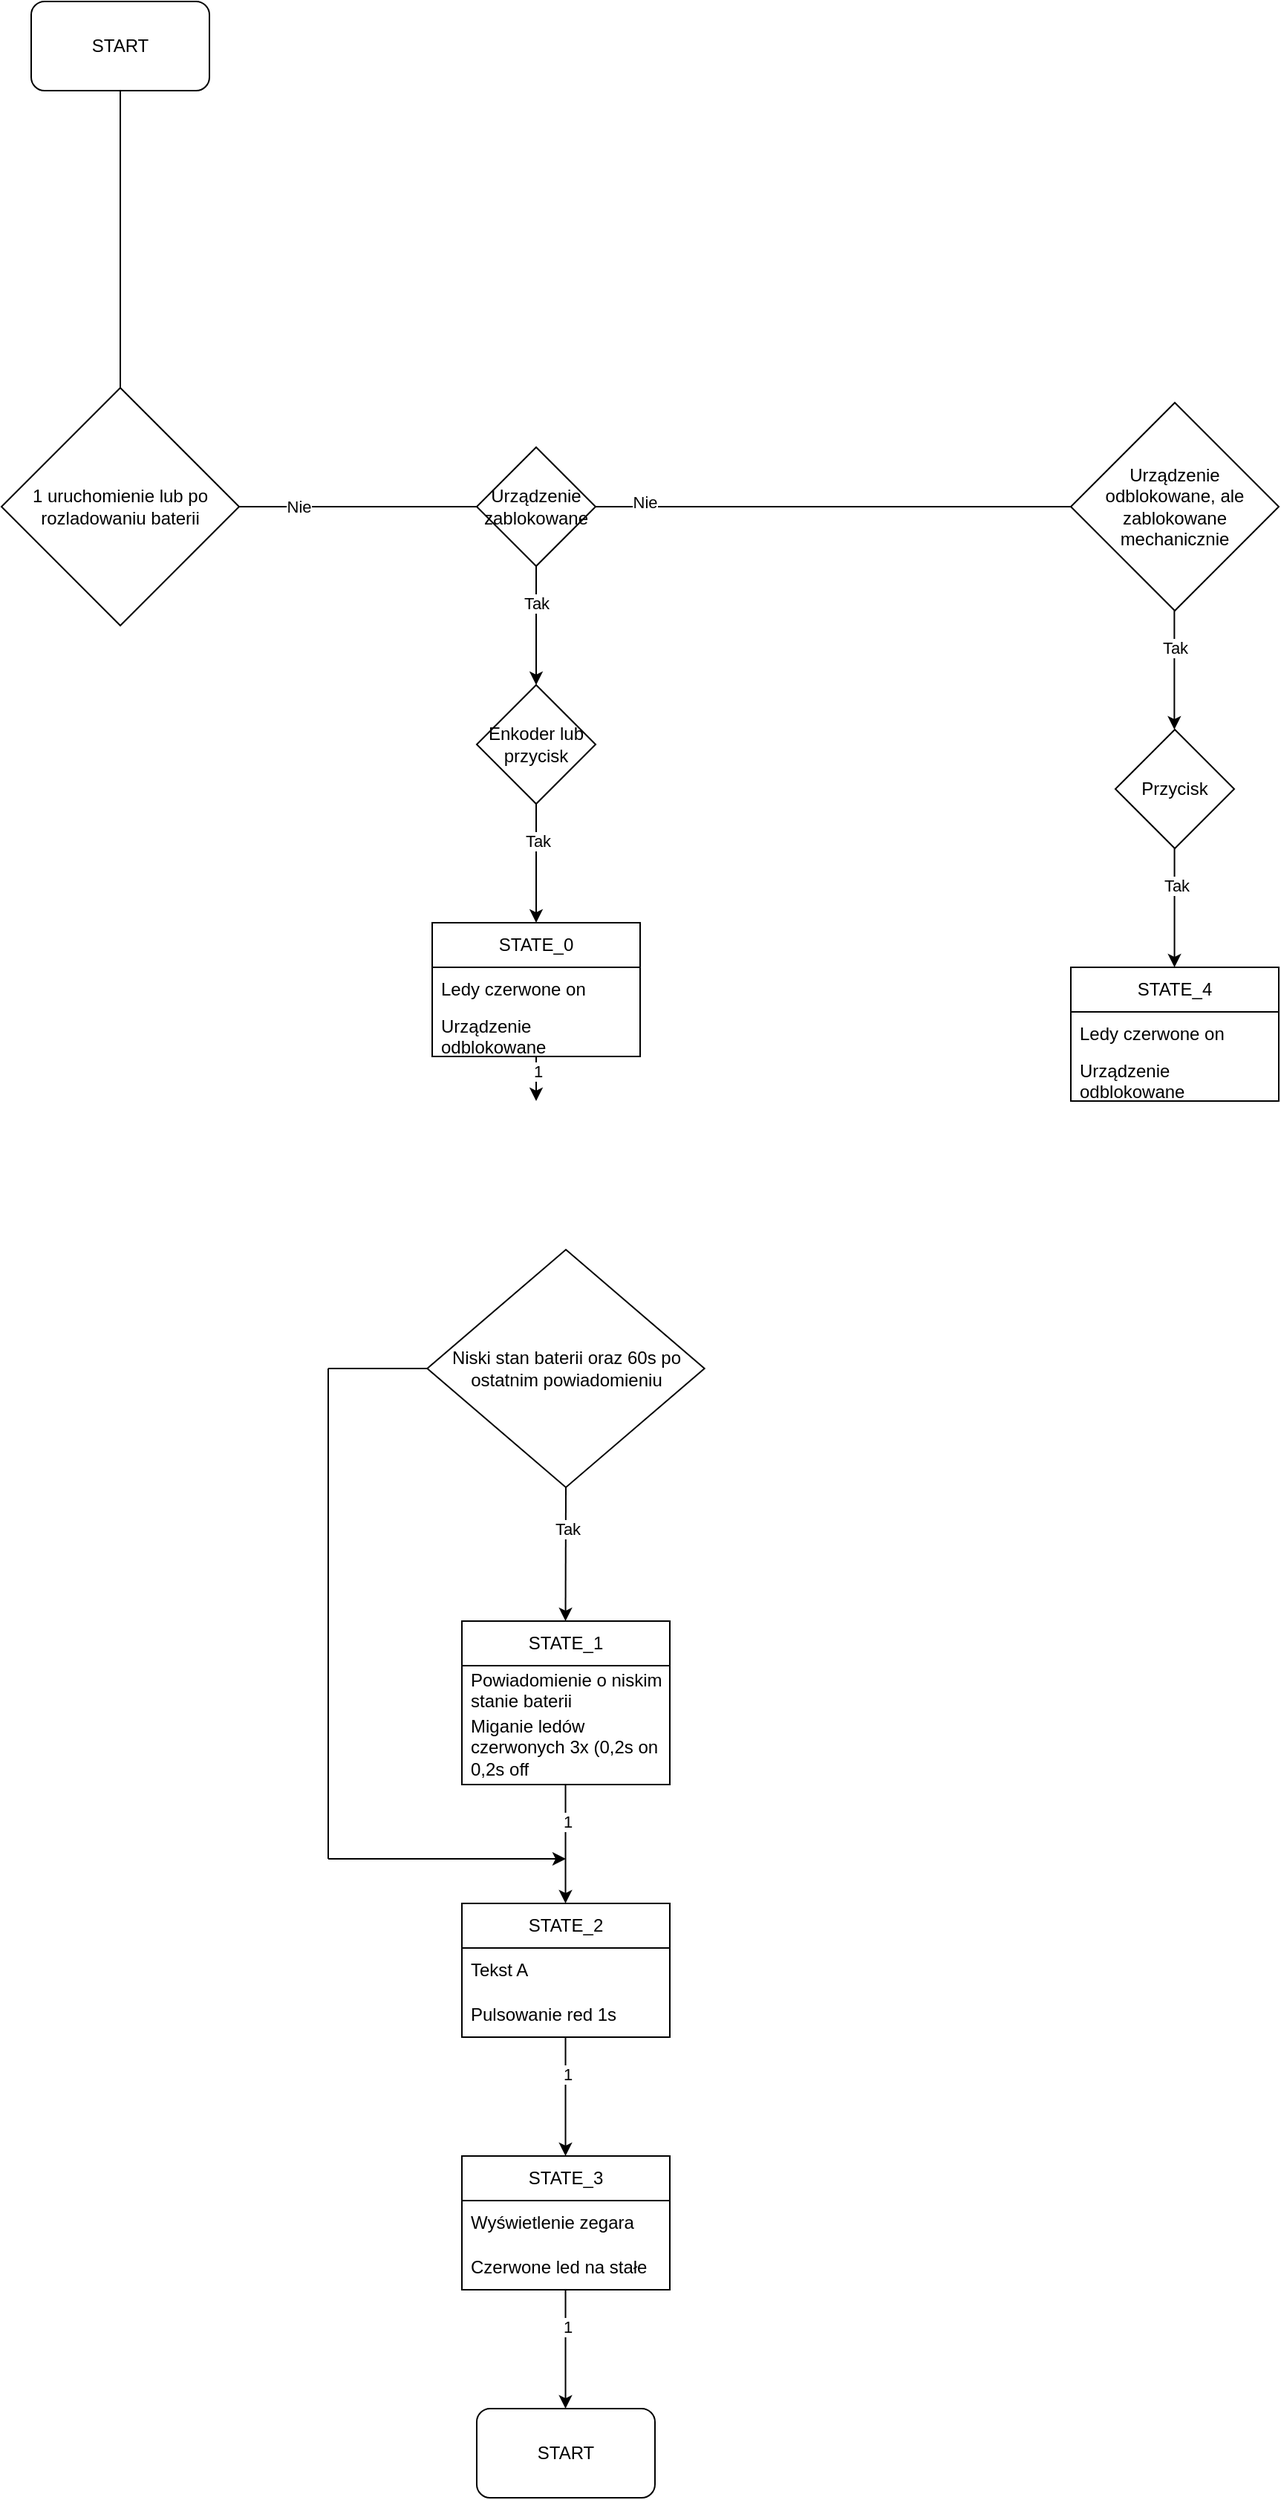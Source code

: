 <mxfile version="24.7.8">
  <diagram name="Strona-1" id="2mw-pCsPqiWWV56mcszM">
    <mxGraphModel dx="775" dy="456" grid="1" gridSize="10" guides="1" tooltips="1" connect="1" arrows="1" fold="1" page="1" pageScale="1" pageWidth="827" pageHeight="1169" math="0" shadow="0">
      <root>
        <mxCell id="0" />
        <mxCell id="1" parent="0" />
        <mxCell id="4-1ok-zYlru18RW3ryft-1" value="START" style="rounded=1;whiteSpace=wrap;html=1;" parent="1" vertex="1">
          <mxGeometry x="340" y="60" width="120" height="60" as="geometry" />
        </mxCell>
        <mxCell id="4-1ok-zYlru18RW3ryft-2" value="" style="endArrow=none;html=1;rounded=0;" parent="1" edge="1">
          <mxGeometry width="50" height="50" relative="1" as="geometry">
            <mxPoint x="400" y="320" as="sourcePoint" />
            <mxPoint x="400" y="120" as="targetPoint" />
          </mxGeometry>
        </mxCell>
        <mxCell id="4-1ok-zYlru18RW3ryft-3" value="1 uruchomienie lub po rozladowaniu baterii" style="rhombus;whiteSpace=wrap;html=1;" parent="1" vertex="1">
          <mxGeometry x="320" y="320" width="160" height="160" as="geometry" />
        </mxCell>
        <mxCell id="4-1ok-zYlru18RW3ryft-4" value="" style="endArrow=none;html=1;rounded=0;" parent="1" edge="1">
          <mxGeometry width="50" height="50" relative="1" as="geometry">
            <mxPoint x="480" y="400" as="sourcePoint" />
            <mxPoint x="640" y="400" as="targetPoint" />
          </mxGeometry>
        </mxCell>
        <mxCell id="4-1ok-zYlru18RW3ryft-5" value="Nie" style="edgeLabel;html=1;align=center;verticalAlign=middle;resizable=0;points=[];" parent="4-1ok-zYlru18RW3ryft-4" vertex="1" connectable="0">
          <mxGeometry x="0.365" y="-1" relative="1" as="geometry">
            <mxPoint x="-69" y="-1" as="offset" />
          </mxGeometry>
        </mxCell>
        <mxCell id="4-1ok-zYlru18RW3ryft-6" value="Urządzenie zablokowane" style="rhombus;whiteSpace=wrap;html=1;" parent="1" vertex="1">
          <mxGeometry x="640" y="360" width="80" height="80" as="geometry" />
        </mxCell>
        <mxCell id="4-1ok-zYlru18RW3ryft-7" value="" style="endArrow=classic;html=1;rounded=0;" parent="1" edge="1">
          <mxGeometry width="50" height="50" relative="1" as="geometry">
            <mxPoint x="680" y="440" as="sourcePoint" />
            <mxPoint x="680" y="520" as="targetPoint" />
          </mxGeometry>
        </mxCell>
        <mxCell id="4-1ok-zYlru18RW3ryft-8" value="Tak" style="edgeLabel;html=1;align=center;verticalAlign=middle;resizable=0;points=[];" parent="4-1ok-zYlru18RW3ryft-7" vertex="1" connectable="0">
          <mxGeometry x="-0.39" relative="1" as="geometry">
            <mxPoint as="offset" />
          </mxGeometry>
        </mxCell>
        <mxCell id="4-1ok-zYlru18RW3ryft-9" value="Enkoder lub przycisk" style="rhombus;whiteSpace=wrap;html=1;" parent="1" vertex="1">
          <mxGeometry x="640" y="520" width="80" height="80" as="geometry" />
        </mxCell>
        <mxCell id="4-1ok-zYlru18RW3ryft-10" value="" style="endArrow=classic;html=1;rounded=0;" parent="1" edge="1">
          <mxGeometry width="50" height="50" relative="1" as="geometry">
            <mxPoint x="680" y="600" as="sourcePoint" />
            <mxPoint x="680" y="680" as="targetPoint" />
          </mxGeometry>
        </mxCell>
        <mxCell id="4-1ok-zYlru18RW3ryft-11" value="Tak" style="edgeLabel;html=1;align=center;verticalAlign=middle;resizable=0;points=[];" parent="4-1ok-zYlru18RW3ryft-10" vertex="1" connectable="0">
          <mxGeometry x="-0.38" y="1" relative="1" as="geometry">
            <mxPoint as="offset" />
          </mxGeometry>
        </mxCell>
        <mxCell id="4-1ok-zYlru18RW3ryft-12" value="STATE_0" style="swimlane;fontStyle=0;childLayout=stackLayout;horizontal=1;startSize=30;horizontalStack=0;resizeParent=1;resizeParentMax=0;resizeLast=0;collapsible=1;marginBottom=0;whiteSpace=wrap;html=1;" parent="1" vertex="1">
          <mxGeometry x="610" y="680" width="140" height="90" as="geometry" />
        </mxCell>
        <mxCell id="4-1ok-zYlru18RW3ryft-13" value="Ledy czerwone on" style="text;strokeColor=none;fillColor=none;align=left;verticalAlign=middle;spacingLeft=4;spacingRight=4;overflow=hidden;points=[[0,0.5],[1,0.5]];portConstraint=eastwest;rotatable=0;whiteSpace=wrap;html=1;" parent="4-1ok-zYlru18RW3ryft-12" vertex="1">
          <mxGeometry y="30" width="140" height="30" as="geometry" />
        </mxCell>
        <mxCell id="NtAkmrGo9njmm3CsRRqT-23" value="Urządzenie odblokowane" style="text;strokeColor=none;fillColor=none;align=left;verticalAlign=middle;spacingLeft=4;spacingRight=4;overflow=hidden;points=[[0,0.5],[1,0.5]];portConstraint=eastwest;rotatable=0;whiteSpace=wrap;html=1;" vertex="1" parent="4-1ok-zYlru18RW3ryft-12">
          <mxGeometry y="60" width="140" height="30" as="geometry" />
        </mxCell>
        <mxCell id="4-1ok-zYlru18RW3ryft-16" value="" style="endArrow=classic;html=1;rounded=0;" parent="1" edge="1">
          <mxGeometry width="50" height="50" relative="1" as="geometry">
            <mxPoint x="680" y="770" as="sourcePoint" />
            <mxPoint x="680" y="800" as="targetPoint" />
          </mxGeometry>
        </mxCell>
        <mxCell id="4-1ok-zYlru18RW3ryft-17" value="1" style="edgeLabel;html=1;align=center;verticalAlign=middle;resizable=0;points=[];" parent="4-1ok-zYlru18RW3ryft-16" vertex="1" connectable="0">
          <mxGeometry x="-0.38" y="1" relative="1" as="geometry">
            <mxPoint as="offset" />
          </mxGeometry>
        </mxCell>
        <mxCell id="4-1ok-zYlru18RW3ryft-18" value="Niski stan baterii oraz 60s po ostatnim powiadomieniu" style="rhombus;whiteSpace=wrap;html=1;" parent="1" vertex="1">
          <mxGeometry x="606.67" y="900" width="186.66" height="160" as="geometry" />
        </mxCell>
        <mxCell id="4-1ok-zYlru18RW3ryft-19" value="" style="endArrow=classic;html=1;rounded=0;exitX=0.5;exitY=1;exitDx=0;exitDy=0;" parent="1" edge="1" source="4-1ok-zYlru18RW3ryft-18">
          <mxGeometry width="50" height="50" relative="1" as="geometry">
            <mxPoint x="699.76" y="1070" as="sourcePoint" />
            <mxPoint x="699.76" y="1150" as="targetPoint" />
          </mxGeometry>
        </mxCell>
        <mxCell id="4-1ok-zYlru18RW3ryft-20" value="Tak" style="edgeLabel;html=1;align=center;verticalAlign=middle;resizable=0;points=[];" parent="4-1ok-zYlru18RW3ryft-19" vertex="1" connectable="0">
          <mxGeometry x="-0.39" y="1" relative="1" as="geometry">
            <mxPoint as="offset" />
          </mxGeometry>
        </mxCell>
        <mxCell id="NtAkmrGo9njmm3CsRRqT-1" value="STATE_1" style="swimlane;fontStyle=0;childLayout=stackLayout;horizontal=1;startSize=30;horizontalStack=0;resizeParent=1;resizeParentMax=0;resizeLast=0;collapsible=1;marginBottom=0;whiteSpace=wrap;html=1;" vertex="1" parent="1">
          <mxGeometry x="630" y="1150" width="140" height="110" as="geometry" />
        </mxCell>
        <mxCell id="NtAkmrGo9njmm3CsRRqT-2" value="Powiadomienie o niskim stanie baterii" style="text;strokeColor=none;fillColor=none;align=left;verticalAlign=middle;spacingLeft=4;spacingRight=4;overflow=hidden;points=[[0,0.5],[1,0.5]];portConstraint=eastwest;rotatable=0;whiteSpace=wrap;html=1;" vertex="1" parent="NtAkmrGo9njmm3CsRRqT-1">
          <mxGeometry y="30" width="140" height="30" as="geometry" />
        </mxCell>
        <mxCell id="NtAkmrGo9njmm3CsRRqT-3" value="Miganie ledów czerwonych 3x (0,2s on 0,2s off" style="text;strokeColor=none;fillColor=none;align=left;verticalAlign=middle;spacingLeft=4;spacingRight=4;overflow=hidden;points=[[0,0.5],[1,0.5]];portConstraint=eastwest;rotatable=0;whiteSpace=wrap;html=1;" vertex="1" parent="NtAkmrGo9njmm3CsRRqT-1">
          <mxGeometry y="60" width="140" height="50" as="geometry" />
        </mxCell>
        <mxCell id="NtAkmrGo9njmm3CsRRqT-4" value="" style="endArrow=classic;html=1;rounded=0;" edge="1" parent="1">
          <mxGeometry width="50" height="50" relative="1" as="geometry">
            <mxPoint x="699.76" y="1260" as="sourcePoint" />
            <mxPoint x="699.76" y="1340" as="targetPoint" />
          </mxGeometry>
        </mxCell>
        <mxCell id="NtAkmrGo9njmm3CsRRqT-5" value="1" style="edgeLabel;html=1;align=center;verticalAlign=middle;resizable=0;points=[];" vertex="1" connectable="0" parent="NtAkmrGo9njmm3CsRRqT-4">
          <mxGeometry x="-0.39" y="1" relative="1" as="geometry">
            <mxPoint as="offset" />
          </mxGeometry>
        </mxCell>
        <mxCell id="NtAkmrGo9njmm3CsRRqT-6" value="STATE_2" style="swimlane;fontStyle=0;childLayout=stackLayout;horizontal=1;startSize=30;horizontalStack=0;resizeParent=1;resizeParentMax=0;resizeLast=0;collapsible=1;marginBottom=0;whiteSpace=wrap;html=1;" vertex="1" parent="1">
          <mxGeometry x="630" y="1340" width="140" height="90" as="geometry" />
        </mxCell>
        <mxCell id="NtAkmrGo9njmm3CsRRqT-7" value="Tekst A" style="text;strokeColor=none;fillColor=none;align=left;verticalAlign=middle;spacingLeft=4;spacingRight=4;overflow=hidden;points=[[0,0.5],[1,0.5]];portConstraint=eastwest;rotatable=0;whiteSpace=wrap;html=1;" vertex="1" parent="NtAkmrGo9njmm3CsRRqT-6">
          <mxGeometry y="30" width="140" height="30" as="geometry" />
        </mxCell>
        <mxCell id="NtAkmrGo9njmm3CsRRqT-13" value="Pulsowanie red 1s" style="text;strokeColor=none;fillColor=none;align=left;verticalAlign=middle;spacingLeft=4;spacingRight=4;overflow=hidden;points=[[0,0.5],[1,0.5]];portConstraint=eastwest;rotatable=0;whiteSpace=wrap;html=1;" vertex="1" parent="NtAkmrGo9njmm3CsRRqT-6">
          <mxGeometry y="60" width="140" height="30" as="geometry" />
        </mxCell>
        <mxCell id="NtAkmrGo9njmm3CsRRqT-14" value="" style="endArrow=classic;html=1;rounded=0;" edge="1" parent="1">
          <mxGeometry width="50" height="50" relative="1" as="geometry">
            <mxPoint x="699.76" y="1430" as="sourcePoint" />
            <mxPoint x="699.76" y="1510" as="targetPoint" />
          </mxGeometry>
        </mxCell>
        <mxCell id="NtAkmrGo9njmm3CsRRqT-15" value="1" style="edgeLabel;html=1;align=center;verticalAlign=middle;resizable=0;points=[];" vertex="1" connectable="0" parent="NtAkmrGo9njmm3CsRRqT-14">
          <mxGeometry x="-0.39" y="1" relative="1" as="geometry">
            <mxPoint as="offset" />
          </mxGeometry>
        </mxCell>
        <mxCell id="NtAkmrGo9njmm3CsRRqT-16" value="STATE_3" style="swimlane;fontStyle=0;childLayout=stackLayout;horizontal=1;startSize=30;horizontalStack=0;resizeParent=1;resizeParentMax=0;resizeLast=0;collapsible=1;marginBottom=0;whiteSpace=wrap;html=1;" vertex="1" parent="1">
          <mxGeometry x="630" y="1510" width="140" height="90" as="geometry" />
        </mxCell>
        <mxCell id="NtAkmrGo9njmm3CsRRqT-17" value="Wyświetlenie zegara" style="text;strokeColor=none;fillColor=none;align=left;verticalAlign=middle;spacingLeft=4;spacingRight=4;overflow=hidden;points=[[0,0.5],[1,0.5]];portConstraint=eastwest;rotatable=0;whiteSpace=wrap;html=1;" vertex="1" parent="NtAkmrGo9njmm3CsRRqT-16">
          <mxGeometry y="30" width="140" height="30" as="geometry" />
        </mxCell>
        <mxCell id="NtAkmrGo9njmm3CsRRqT-18" value="Czerwone led na stałe" style="text;strokeColor=none;fillColor=none;align=left;verticalAlign=middle;spacingLeft=4;spacingRight=4;overflow=hidden;points=[[0,0.5],[1,0.5]];portConstraint=eastwest;rotatable=0;whiteSpace=wrap;html=1;" vertex="1" parent="NtAkmrGo9njmm3CsRRqT-16">
          <mxGeometry y="60" width="140" height="30" as="geometry" />
        </mxCell>
        <mxCell id="NtAkmrGo9njmm3CsRRqT-19" value="" style="endArrow=classic;html=1;rounded=0;" edge="1" parent="1">
          <mxGeometry width="50" height="50" relative="1" as="geometry">
            <mxPoint x="699.76" y="1600" as="sourcePoint" />
            <mxPoint x="699.76" y="1680" as="targetPoint" />
          </mxGeometry>
        </mxCell>
        <mxCell id="NtAkmrGo9njmm3CsRRqT-20" value="1" style="edgeLabel;html=1;align=center;verticalAlign=middle;resizable=0;points=[];" vertex="1" connectable="0" parent="NtAkmrGo9njmm3CsRRqT-19">
          <mxGeometry x="-0.39" y="1" relative="1" as="geometry">
            <mxPoint as="offset" />
          </mxGeometry>
        </mxCell>
        <mxCell id="NtAkmrGo9njmm3CsRRqT-21" value="START" style="rounded=1;whiteSpace=wrap;html=1;" vertex="1" parent="1">
          <mxGeometry x="639.99" y="1680" width="120" height="60" as="geometry" />
        </mxCell>
        <mxCell id="NtAkmrGo9njmm3CsRRqT-24" value="" style="endArrow=none;html=1;rounded=0;" edge="1" parent="1">
          <mxGeometry width="50" height="50" relative="1" as="geometry">
            <mxPoint x="540" y="980" as="sourcePoint" />
            <mxPoint x="606.67" y="980" as="targetPoint" />
          </mxGeometry>
        </mxCell>
        <mxCell id="NtAkmrGo9njmm3CsRRqT-25" value="" style="endArrow=none;html=1;rounded=0;" edge="1" parent="1">
          <mxGeometry width="50" height="50" relative="1" as="geometry">
            <mxPoint x="540" y="1310" as="sourcePoint" />
            <mxPoint x="540" y="980" as="targetPoint" />
          </mxGeometry>
        </mxCell>
        <mxCell id="NtAkmrGo9njmm3CsRRqT-26" value="" style="endArrow=classic;html=1;rounded=0;" edge="1" parent="1">
          <mxGeometry width="50" height="50" relative="1" as="geometry">
            <mxPoint x="540" y="1310" as="sourcePoint" />
            <mxPoint x="700" y="1310" as="targetPoint" />
          </mxGeometry>
        </mxCell>
        <mxCell id="NtAkmrGo9njmm3CsRRqT-27" value="" style="endArrow=none;html=1;rounded=0;" edge="1" parent="1">
          <mxGeometry width="50" height="50" relative="1" as="geometry">
            <mxPoint x="720" y="400" as="sourcePoint" />
            <mxPoint x="1040" y="400" as="targetPoint" />
          </mxGeometry>
        </mxCell>
        <mxCell id="NtAkmrGo9njmm3CsRRqT-28" value="Nie" style="edgeLabel;html=1;align=center;verticalAlign=middle;resizable=0;points=[];" vertex="1" connectable="0" parent="NtAkmrGo9njmm3CsRRqT-27">
          <mxGeometry x="-0.793" y="3" relative="1" as="geometry">
            <mxPoint as="offset" />
          </mxGeometry>
        </mxCell>
        <mxCell id="NtAkmrGo9njmm3CsRRqT-29" value="Urządzenie odblokowane, ale zablokowane mechanicznie" style="rhombus;whiteSpace=wrap;html=1;" vertex="1" parent="1">
          <mxGeometry x="1040" y="330" width="140" height="140" as="geometry" />
        </mxCell>
        <mxCell id="NtAkmrGo9njmm3CsRRqT-30" value="" style="endArrow=classic;html=1;rounded=0;" edge="1" parent="1">
          <mxGeometry width="50" height="50" relative="1" as="geometry">
            <mxPoint x="1109.69" y="470" as="sourcePoint" />
            <mxPoint x="1109.69" y="550" as="targetPoint" />
          </mxGeometry>
        </mxCell>
        <mxCell id="NtAkmrGo9njmm3CsRRqT-31" value="Tak" style="edgeLabel;html=1;align=center;verticalAlign=middle;resizable=0;points=[];" vertex="1" connectable="0" parent="NtAkmrGo9njmm3CsRRqT-30">
          <mxGeometry x="-0.39" relative="1" as="geometry">
            <mxPoint as="offset" />
          </mxGeometry>
        </mxCell>
        <mxCell id="NtAkmrGo9njmm3CsRRqT-32" value="Przycisk" style="rhombus;whiteSpace=wrap;html=1;" vertex="1" parent="1">
          <mxGeometry x="1070" y="550" width="80" height="80" as="geometry" />
        </mxCell>
        <mxCell id="NtAkmrGo9njmm3CsRRqT-33" value="" style="endArrow=classic;html=1;rounded=0;" edge="1" parent="1">
          <mxGeometry width="50" height="50" relative="1" as="geometry">
            <mxPoint x="1109.78" y="630" as="sourcePoint" />
            <mxPoint x="1109.78" y="710" as="targetPoint" />
          </mxGeometry>
        </mxCell>
        <mxCell id="NtAkmrGo9njmm3CsRRqT-34" value="Tak" style="edgeLabel;html=1;align=center;verticalAlign=middle;resizable=0;points=[];" vertex="1" connectable="0" parent="NtAkmrGo9njmm3CsRRqT-33">
          <mxGeometry x="-0.38" y="1" relative="1" as="geometry">
            <mxPoint as="offset" />
          </mxGeometry>
        </mxCell>
        <mxCell id="NtAkmrGo9njmm3CsRRqT-35" value="STATE_4" style="swimlane;fontStyle=0;childLayout=stackLayout;horizontal=1;startSize=30;horizontalStack=0;resizeParent=1;resizeParentMax=0;resizeLast=0;collapsible=1;marginBottom=0;whiteSpace=wrap;html=1;" vertex="1" parent="1">
          <mxGeometry x="1040" y="710" width="140" height="90" as="geometry" />
        </mxCell>
        <mxCell id="NtAkmrGo9njmm3CsRRqT-36" value="Ledy czerwone on" style="text;strokeColor=none;fillColor=none;align=left;verticalAlign=middle;spacingLeft=4;spacingRight=4;overflow=hidden;points=[[0,0.5],[1,0.5]];portConstraint=eastwest;rotatable=0;whiteSpace=wrap;html=1;" vertex="1" parent="NtAkmrGo9njmm3CsRRqT-35">
          <mxGeometry y="30" width="140" height="30" as="geometry" />
        </mxCell>
        <mxCell id="NtAkmrGo9njmm3CsRRqT-37" value="Urządzenie odblokowane" style="text;strokeColor=none;fillColor=none;align=left;verticalAlign=middle;spacingLeft=4;spacingRight=4;overflow=hidden;points=[[0,0.5],[1,0.5]];portConstraint=eastwest;rotatable=0;whiteSpace=wrap;html=1;" vertex="1" parent="NtAkmrGo9njmm3CsRRqT-35">
          <mxGeometry y="60" width="140" height="30" as="geometry" />
        </mxCell>
      </root>
    </mxGraphModel>
  </diagram>
</mxfile>

